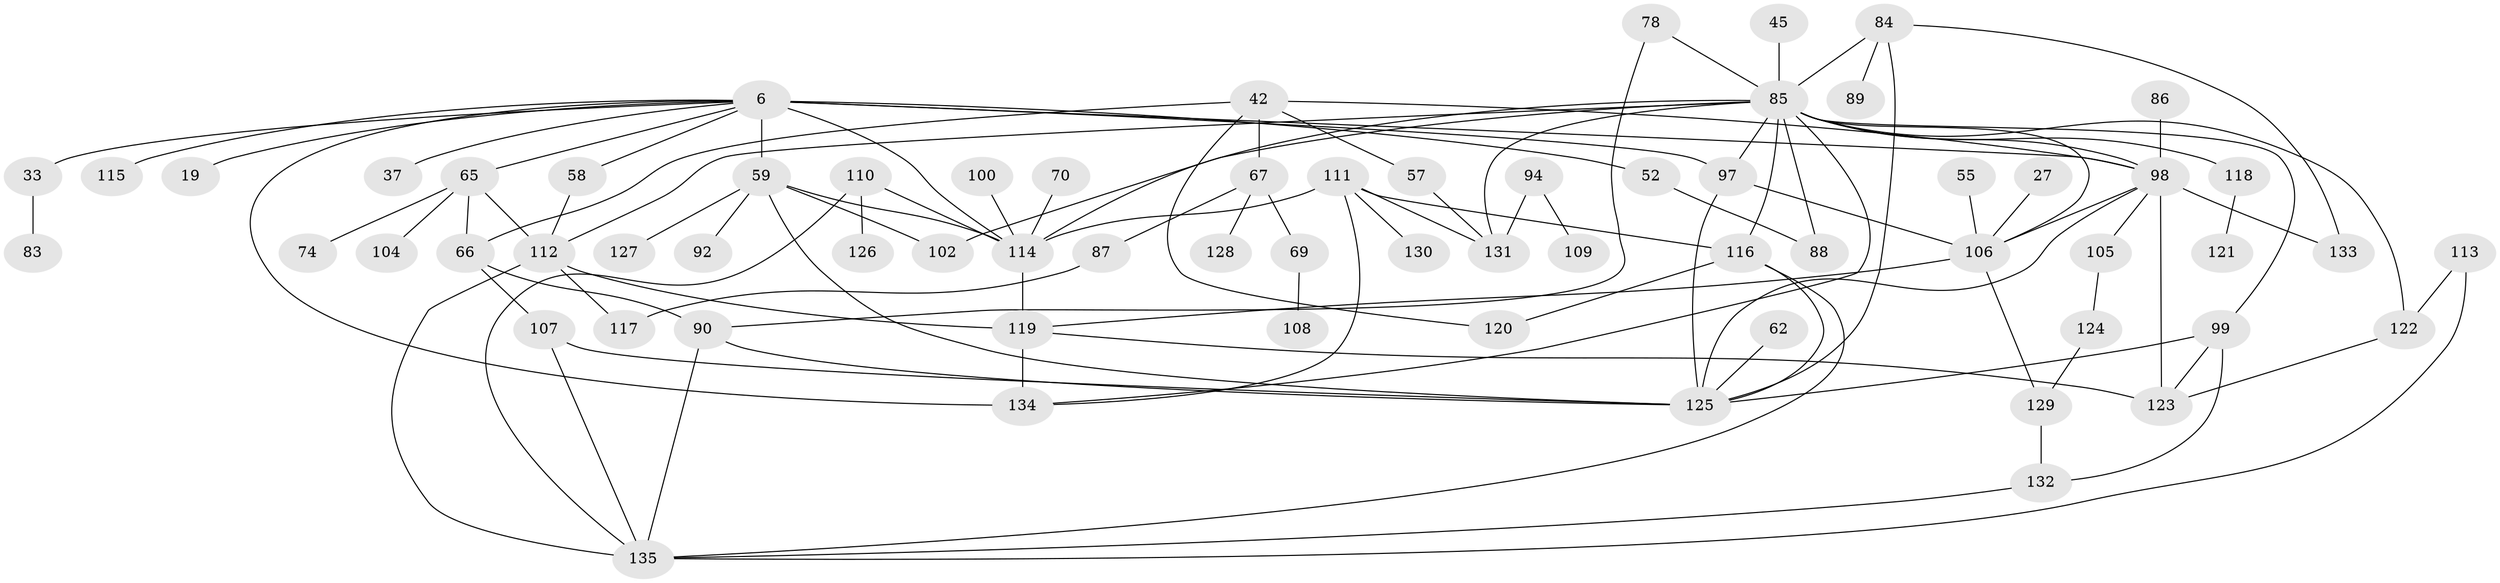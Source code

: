 // original degree distribution, {4: 0.11851851851851852, 11: 0.007407407407407408, 7: 0.02962962962962963, 9: 0.007407407407407408, 3: 0.2074074074074074, 6: 0.037037037037037035, 2: 0.3111111111111111, 5: 0.07407407407407407, 1: 0.2074074074074074}
// Generated by graph-tools (version 1.1) at 2025/42/03/09/25 04:42:56]
// undirected, 67 vertices, 106 edges
graph export_dot {
graph [start="1"]
  node [color=gray90,style=filled];
  6 [super="+4"];
  19;
  27;
  33;
  37;
  42 [super="+36+13"];
  45;
  52;
  55;
  57;
  58 [super="+54"];
  59 [super="+23"];
  62;
  65 [super="+64"];
  66 [super="+46"];
  67;
  69;
  70;
  74;
  78;
  83;
  84;
  85 [super="+22+10+50"];
  86;
  87;
  88;
  89;
  90 [super="+51"];
  92;
  94;
  97 [super="+14+41"];
  98 [super="+38+73+18"];
  99;
  100;
  102;
  104;
  105;
  106 [super="+30+103"];
  107 [super="+95+82"];
  108;
  109;
  110 [super="+81"];
  111;
  112 [super="+101"];
  113;
  114 [super="+47+76+68"];
  115;
  116 [super="+48"];
  117;
  118;
  119 [super="+75+79"];
  120;
  121;
  122 [super="+77"];
  123 [super="+63+93"];
  124;
  125 [super="+40+49+72"];
  126;
  127;
  128;
  129;
  130;
  131 [super="+96+91"];
  132;
  133;
  134 [super="+80"];
  135 [super="+34"];
  6 -- 115;
  6 -- 33;
  6 -- 37;
  6 -- 134 [weight=2];
  6 -- 19;
  6 -- 52;
  6 -- 59 [weight=2];
  6 -- 97 [weight=2];
  6 -- 114 [weight=2];
  6 -- 58;
  6 -- 98 [weight=3];
  6 -- 65;
  27 -- 106;
  33 -- 83;
  42 -- 57;
  42 -- 67;
  42 -- 120;
  42 -- 66;
  42 -- 98;
  45 -- 85;
  52 -- 88;
  55 -- 106;
  57 -- 131;
  58 -- 112;
  59 -- 92;
  59 -- 102;
  59 -- 127;
  59 -- 125 [weight=2];
  59 -- 114;
  62 -- 125;
  65 -- 112;
  65 -- 66;
  65 -- 104;
  65 -- 74;
  66 -- 90;
  66 -- 107 [weight=2];
  67 -- 69;
  67 -- 87;
  67 -- 128;
  69 -- 108;
  70 -- 114;
  78 -- 85;
  78 -- 90;
  84 -- 89;
  84 -- 133;
  84 -- 85;
  84 -- 125;
  85 -- 99;
  85 -- 118;
  85 -- 102;
  85 -- 88;
  85 -- 97;
  85 -- 134;
  85 -- 106 [weight=2];
  85 -- 112;
  85 -- 116;
  85 -- 98 [weight=3];
  85 -- 122;
  85 -- 114 [weight=2];
  85 -- 131 [weight=2];
  86 -- 98;
  87 -- 117;
  90 -- 125;
  90 -- 135;
  94 -- 109;
  94 -- 131;
  97 -- 125 [weight=2];
  97 -- 106;
  98 -- 133;
  98 -- 106 [weight=2];
  98 -- 123 [weight=3];
  98 -- 105;
  98 -- 125 [weight=2];
  99 -- 132;
  99 -- 125;
  99 -- 123;
  100 -- 114;
  105 -- 124;
  106 -- 129;
  106 -- 119;
  107 -- 135;
  107 -- 125;
  110 -- 126;
  110 -- 135;
  110 -- 114;
  111 -- 130;
  111 -- 114;
  111 -- 134;
  111 -- 116;
  111 -- 131;
  112 -- 117;
  112 -- 135 [weight=2];
  112 -- 119;
  113 -- 122;
  113 -- 135;
  114 -- 119 [weight=2];
  116 -- 120;
  116 -- 135;
  116 -- 125;
  118 -- 121;
  119 -- 134;
  119 -- 123;
  122 -- 123;
  124 -- 129;
  129 -- 132;
  132 -- 135;
}
